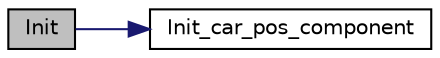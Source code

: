 digraph "Init"
{
 // LATEX_PDF_SIZE
  edge [fontname="Helvetica",fontsize="10",labelfontname="Helvetica",labelfontsize="10"];
  node [fontname="Helvetica",fontsize="10",shape=record];
  rankdir="LR";
  Node1 [label="Init",height=0.2,width=0.4,color="black", fillcolor="grey75", style="filled", fontcolor="black",tooltip=" "];
  Node1 -> Node2 [color="midnightblue",fontsize="10",style="solid",fontname="Helvetica"];
  Node2 [label="Init_car_pos_component",height=0.2,width=0.4,color="black", fillcolor="white", style="filled",URL="$class_a_core__vehicle.html#a0c1b8ad634372c5359d22c4a681e0025",tooltip=" "];
}
